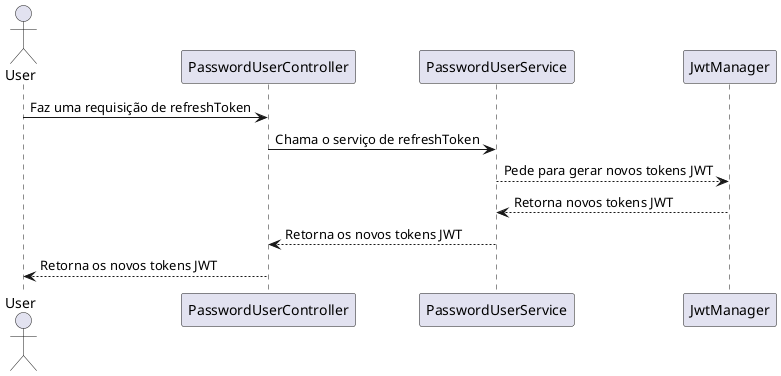 @startuml Gamix-RefreshToken

actor User
participant Controller as "PasswordUserController"
participant PasswordService as "PasswordUserService"
participant JwtManager as "JwtManager"

User -> Controller: Faz uma requisição de refreshToken
Controller -> PasswordService: Chama o serviço de refreshToken
PasswordService --> JwtManager: Pede para gerar novos tokens JWT
JwtManager --> PasswordService: Retorna novos tokens JWT
PasswordService --> Controller: Retorna os novos tokens JWT
Controller --> User: Retorna os novos tokens JWT

@enduml
